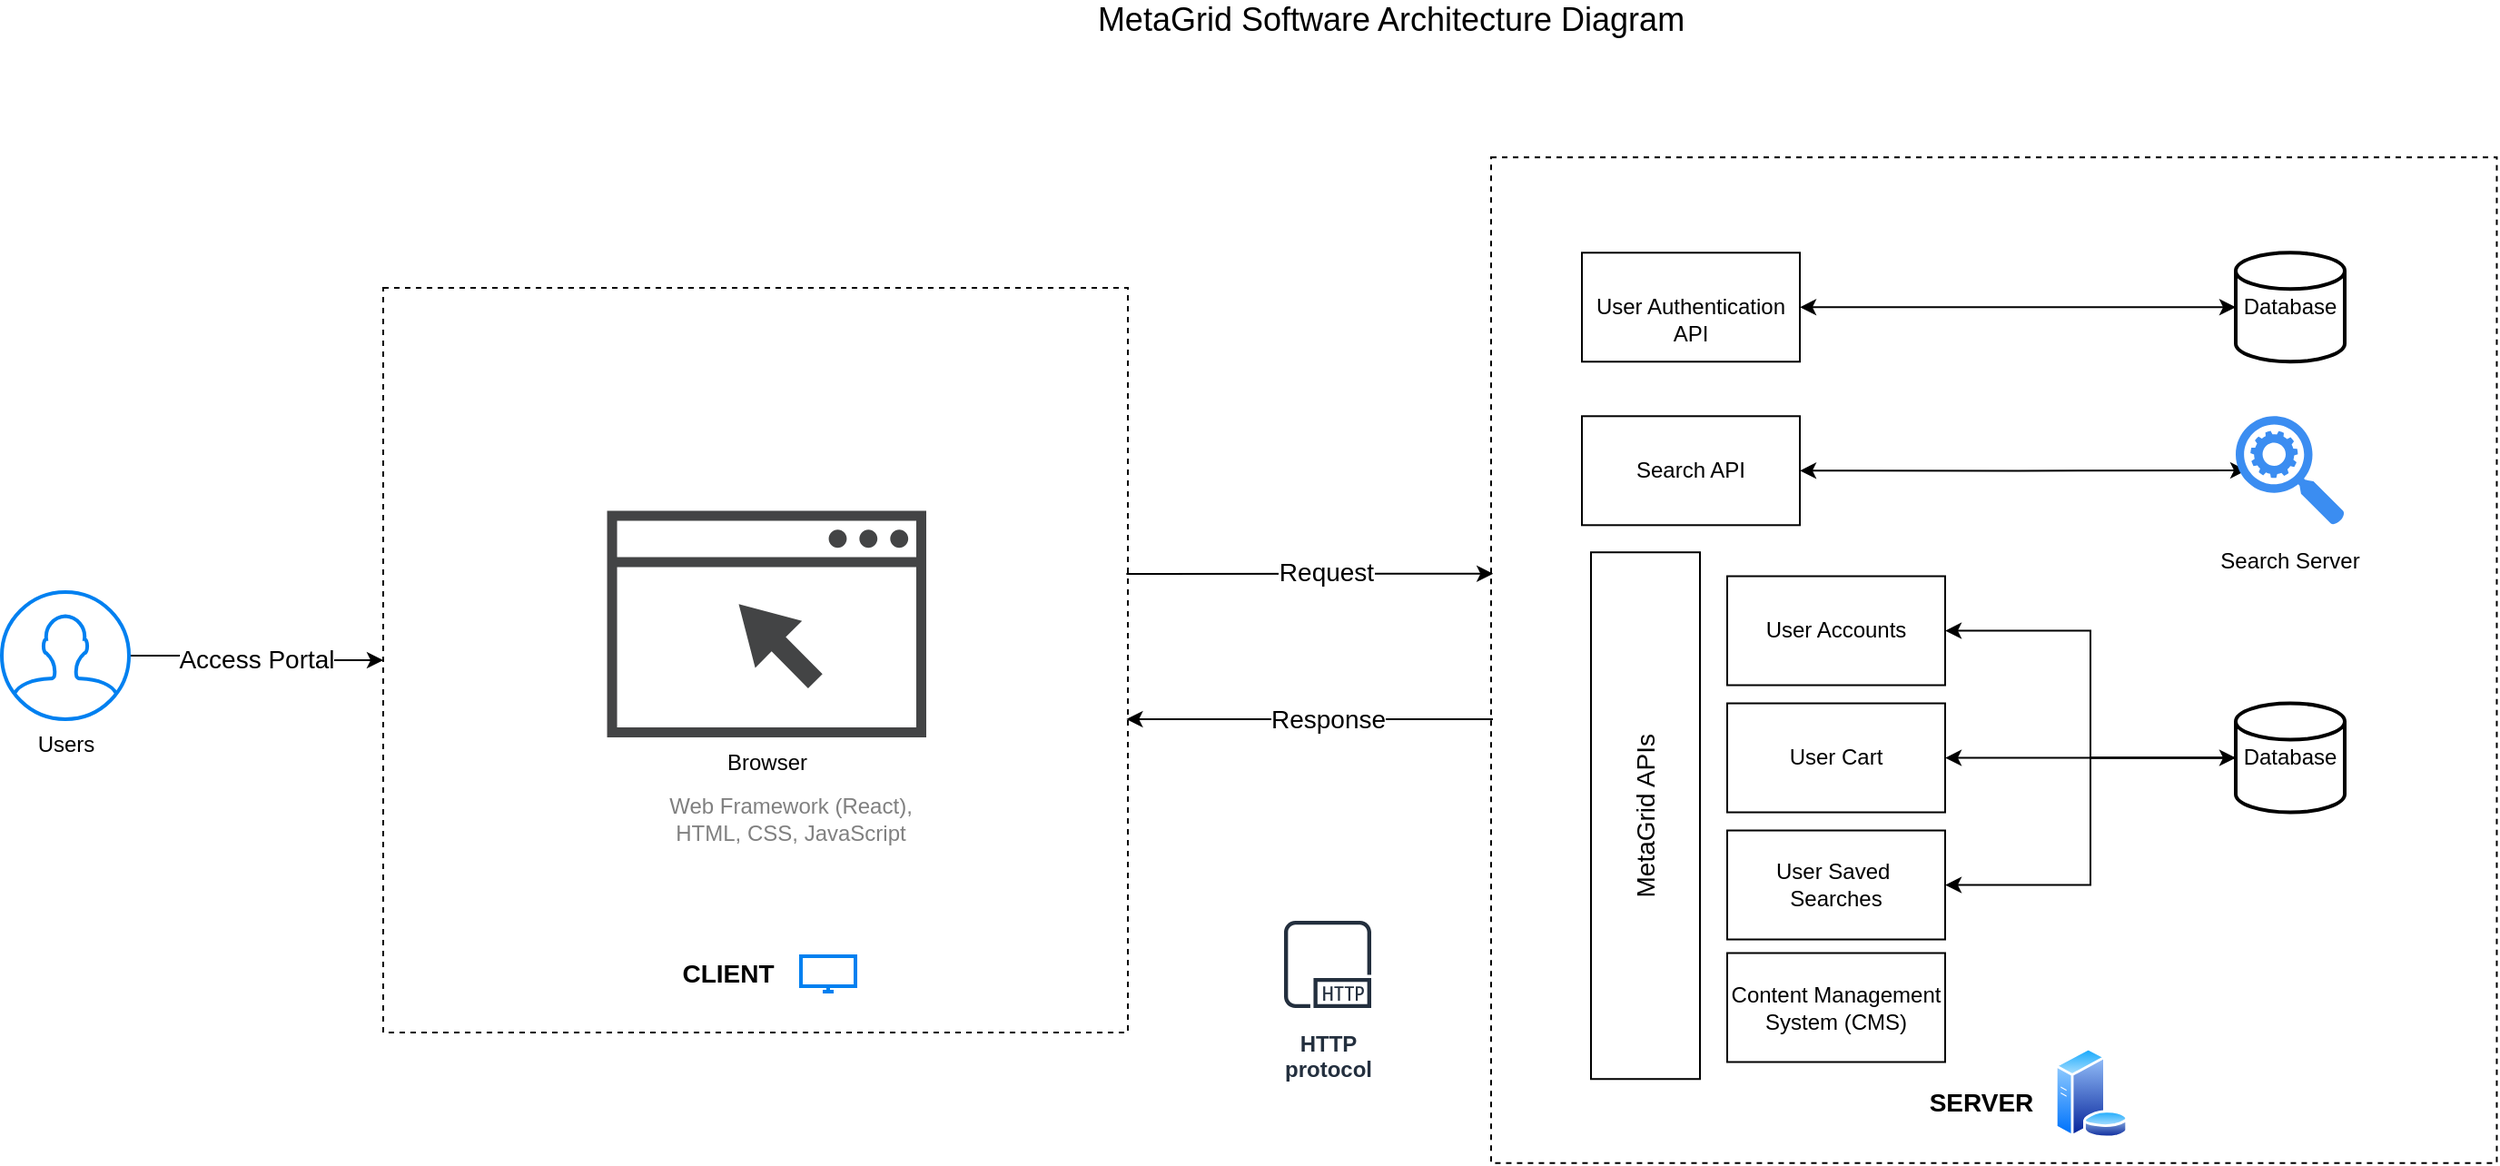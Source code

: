 <mxfile version="13.5.3" type="github">
  <diagram id="za6T8bdp1umeZhR6JhmG" name="Page-1">
    <mxGraphModel dx="4646" dy="1131" grid="1" gridSize="10" guides="1" tooltips="1" connect="1" arrows="1" fold="1" page="1" pageScale="1" pageWidth="850" pageHeight="1100" math="0" shadow="0">
      <root>
        <mxCell id="0" />
        <mxCell id="1" parent="0" />
        <mxCell id="VMkP9JMboqERa2FFUsHm-30" value="" style="whiteSpace=wrap;html=1;aspect=fixed;dashed=1;" vertex="1" parent="1">
          <mxGeometry x="-1400" y="207.51" width="410" height="410" as="geometry" />
        </mxCell>
        <mxCell id="VMkP9JMboqERa2FFUsHm-56" value="Access Portal" style="edgeStyle=orthogonalEdgeStyle;rounded=0;orthogonalLoop=1;jettySize=auto;html=1;entryX=0;entryY=0.5;entryDx=0;entryDy=0;startArrow=none;startFill=0;fontSize=14;" edge="1" parent="1" source="VMkP9JMboqERa2FFUsHm-1" target="VMkP9JMboqERa2FFUsHm-30">
          <mxGeometry relative="1" as="geometry" />
        </mxCell>
        <mxCell id="VMkP9JMboqERa2FFUsHm-1" value="Users" style="html=1;verticalLabelPosition=bottom;align=center;labelBackgroundColor=#ffffff;verticalAlign=top;strokeWidth=2;strokeColor=#0080F0;shadow=0;dashed=0;shape=mxgraph.ios7.icons.user;" vertex="1" parent="1">
          <mxGeometry x="-1610" y="375" width="70" height="70" as="geometry" />
        </mxCell>
        <mxCell id="VMkP9JMboqERa2FFUsHm-6" value="" style="whiteSpace=wrap;html=1;aspect=fixed;dashed=1;" vertex="1" parent="1">
          <mxGeometry x="-790" y="135.64" width="553.74" height="553.74" as="geometry" />
        </mxCell>
        <mxCell id="VMkP9JMboqERa2FFUsHm-18" style="edgeStyle=orthogonalEdgeStyle;rounded=0;orthogonalLoop=1;jettySize=auto;html=1;startArrow=classic;startFill=1;" edge="1" parent="1" source="VMkP9JMboqERa2FFUsHm-8" target="VMkP9JMboqERa2FFUsHm-15">
          <mxGeometry relative="1" as="geometry" />
        </mxCell>
        <mxCell id="VMkP9JMboqERa2FFUsHm-8" value="&lt;br&gt;User Authentication API" style="rounded=0;whiteSpace=wrap;html=1;" vertex="1" parent="1">
          <mxGeometry x="-740" y="188.15" width="120" height="60" as="geometry" />
        </mxCell>
        <mxCell id="VMkP9JMboqERa2FFUsHm-82" style="edgeStyle=orthogonalEdgeStyle;rounded=0;orthogonalLoop=1;jettySize=auto;html=1;exitX=1;exitY=0.5;exitDx=0;exitDy=0;entryX=0.1;entryY=0.497;entryDx=0;entryDy=0;entryPerimeter=0;startArrow=classic;startFill=1;endArrow=classic;endFill=1;fontSize=14;" edge="1" parent="1" source="VMkP9JMboqERa2FFUsHm-9" target="VMkP9JMboqERa2FFUsHm-26">
          <mxGeometry relative="1" as="geometry" />
        </mxCell>
        <mxCell id="VMkP9JMboqERa2FFUsHm-9" value="Search API" style="rounded=0;whiteSpace=wrap;html=1;" vertex="1" parent="1">
          <mxGeometry x="-740" y="278.15" width="120" height="60" as="geometry" />
        </mxCell>
        <mxCell id="VMkP9JMboqERa2FFUsHm-74" style="edgeStyle=orthogonalEdgeStyle;rounded=0;orthogonalLoop=1;jettySize=auto;html=1;exitX=1;exitY=0.5;exitDx=0;exitDy=0;entryX=0;entryY=0.5;entryDx=0;entryDy=0;entryPerimeter=0;startArrow=classic;startFill=1;endArrow=none;endFill=0;fontSize=14;" edge="1" parent="1" source="VMkP9JMboqERa2FFUsHm-10" target="VMkP9JMboqERa2FFUsHm-17">
          <mxGeometry relative="1" as="geometry" />
        </mxCell>
        <mxCell id="VMkP9JMboqERa2FFUsHm-10" value="User Accounts" style="rounded=0;whiteSpace=wrap;html=1;" vertex="1" parent="1">
          <mxGeometry x="-660" y="366.26" width="120" height="60" as="geometry" />
        </mxCell>
        <mxCell id="VMkP9JMboqERa2FFUsHm-11" value="&lt;b style=&quot;font-size: 14px;&quot;&gt;CLIENT&lt;/b&gt;" style="text;html=1;strokeColor=none;fillColor=none;align=center;verticalAlign=middle;whiteSpace=wrap;rounded=0;fontSize=14;" vertex="1" parent="1">
          <mxGeometry x="-1230" y="575" width="40" height="20" as="geometry" />
        </mxCell>
        <mxCell id="VMkP9JMboqERa2FFUsHm-12" value="&lt;b&gt;&lt;font style=&quot;font-size: 14px&quot;&gt;SERVER&lt;/font&gt;&lt;/b&gt;" style="text;html=1;strokeColor=none;fillColor=none;align=center;verticalAlign=middle;whiteSpace=wrap;rounded=0;" vertex="1" parent="1">
          <mxGeometry x="-540" y="645.64" width="40" height="20" as="geometry" />
        </mxCell>
        <mxCell id="VMkP9JMboqERa2FFUsHm-15" value="Database" style="strokeWidth=2;html=1;shape=mxgraph.flowchart.database;whiteSpace=wrap;" vertex="1" parent="1">
          <mxGeometry x="-380" y="188.15" width="60" height="60" as="geometry" />
        </mxCell>
        <mxCell id="VMkP9JMboqERa2FFUsHm-17" value="Database" style="strokeWidth=2;html=1;shape=mxgraph.flowchart.database;whiteSpace=wrap;" vertex="1" parent="1">
          <mxGeometry x="-380" y="436.26" width="60" height="60" as="geometry" />
        </mxCell>
        <mxCell id="VMkP9JMboqERa2FFUsHm-26" value="" style="html=1;aspect=fixed;strokeColor=none;shadow=0;align=center;verticalAlign=top;fillColor=#3B8DF1;shape=mxgraph.gcp2.search_api" vertex="1" parent="1">
          <mxGeometry x="-380" y="278.15" width="60" height="60" as="geometry" />
        </mxCell>
        <mxCell id="VMkP9JMboqERa2FFUsHm-27" value="Search Server" style="text;html=1;strokeColor=none;fillColor=none;align=center;verticalAlign=middle;whiteSpace=wrap;rounded=0;" vertex="1" parent="1">
          <mxGeometry x="-400" y="348.15" width="100" height="20" as="geometry" />
        </mxCell>
        <mxCell id="VMkP9JMboqERa2FFUsHm-28" value="" style="aspect=fixed;perimeter=ellipsePerimeter;html=1;align=center;shadow=0;dashed=0;spacingTop=3;image;image=img/lib/active_directory/database_server.svg;" vertex="1" parent="1">
          <mxGeometry x="-480" y="625.64" width="41" height="50" as="geometry" />
        </mxCell>
        <mxCell id="VMkP9JMboqERa2FFUsHm-31" value="" style="html=1;verticalLabelPosition=bottom;align=center;labelBackgroundColor=#ffffff;verticalAlign=top;strokeWidth=2;strokeColor=#0080F0;shadow=0;dashed=0;shape=mxgraph.ios7.icons.monitor;" vertex="1" parent="1">
          <mxGeometry x="-1170" y="575.5" width="30" height="19.5" as="geometry" />
        </mxCell>
        <mxCell id="VMkP9JMboqERa2FFUsHm-36" value="Browser" style="pointerEvents=1;shadow=0;dashed=0;html=1;strokeColor=none;fillColor=#434445;aspect=fixed;labelPosition=center;verticalLabelPosition=bottom;verticalAlign=top;align=center;outlineConnect=0;shape=mxgraph.vvd.web_browser;" vertex="1" parent="1">
          <mxGeometry x="-1276.73" y="330.23" width="175.73" height="124.77" as="geometry" />
        </mxCell>
        <mxCell id="VMkP9JMboqERa2FFUsHm-48" value="&lt;font color=&quot;#808080&quot;&gt;Web Framework (React), HTML, CSS, JavaScript&lt;/font&gt;" style="text;html=1;strokeColor=none;fillColor=none;align=center;verticalAlign=middle;whiteSpace=wrap;rounded=0;" vertex="1" parent="1">
          <mxGeometry x="-1260" y="490" width="169" height="20" as="geometry" />
        </mxCell>
        <mxCell id="VMkP9JMboqERa2FFUsHm-59" value="&lt;font style=&quot;font-size: 18px&quot;&gt;MetaGrid Software Architecture Diagram&lt;/font&gt;" style="text;html=1;strokeColor=none;fillColor=none;align=center;verticalAlign=middle;whiteSpace=wrap;rounded=0;dashed=1;fontSize=14;" vertex="1" parent="1">
          <mxGeometry x="-1140" y="50" width="590" height="20" as="geometry" />
        </mxCell>
        <mxCell id="VMkP9JMboqERa2FFUsHm-61" value="" style="endArrow=none;html=1;startArrow=classic;startFill=1;endFill=0;exitX=0.002;exitY=0.414;exitDx=0;exitDy=0;exitPerimeter=0;" edge="1" parent="1" source="VMkP9JMboqERa2FFUsHm-6">
          <mxGeometry width="50" height="50" relative="1" as="geometry">
            <mxPoint x="-790" y="365" as="sourcePoint" />
            <mxPoint x="-990.82" y="365" as="targetPoint" />
          </mxGeometry>
        </mxCell>
        <mxCell id="VMkP9JMboqERa2FFUsHm-81" value="Request" style="edgeLabel;html=1;align=center;verticalAlign=middle;resizable=0;points=[];fontSize=14;" vertex="1" connectable="0" parent="VMkP9JMboqERa2FFUsHm-61">
          <mxGeometry x="-0.088" y="-1" relative="1" as="geometry">
            <mxPoint as="offset" />
          </mxGeometry>
        </mxCell>
        <mxCell id="VMkP9JMboqERa2FFUsHm-63" value="" style="endArrow=classic;html=1;" edge="1" parent="1">
          <mxGeometry width="50" height="50" relative="1" as="geometry">
            <mxPoint x="-789" y="445" as="sourcePoint" />
            <mxPoint x="-990.82" y="445" as="targetPoint" />
          </mxGeometry>
        </mxCell>
        <mxCell id="VMkP9JMboqERa2FFUsHm-64" value="Response" style="edgeLabel;html=1;align=center;verticalAlign=middle;resizable=0;points=[];fontSize=14;" vertex="1" connectable="0" parent="VMkP9JMboqERa2FFUsHm-63">
          <mxGeometry x="0.129" y="2" relative="1" as="geometry">
            <mxPoint x="23" y="-2" as="offset" />
          </mxGeometry>
        </mxCell>
        <mxCell id="VMkP9JMboqERa2FFUsHm-68" value="&lt;b&gt;HTTP&lt;br&gt;protocol&lt;/b&gt;" style="outlineConnect=0;fontColor=#232F3E;gradientColor=none;strokeColor=#232F3E;fillColor=#ffffff;dashed=0;verticalLabelPosition=bottom;verticalAlign=top;align=center;html=1;fontSize=12;fontStyle=0;aspect=fixed;shape=mxgraph.aws4.resourceIcon;resIcon=mxgraph.aws4.http_protocol;" vertex="1" parent="1">
          <mxGeometry x="-910" y="550" width="60" height="60" as="geometry" />
        </mxCell>
        <mxCell id="VMkP9JMboqERa2FFUsHm-69" value="MetaGrid APIs" style="rounded=0;whiteSpace=wrap;html=1;strokeColor=#000000;fontSize=14;rotation=-90;" vertex="1" parent="1">
          <mxGeometry x="-850" y="468.11" width="290" height="60" as="geometry" />
        </mxCell>
        <mxCell id="VMkP9JMboqERa2FFUsHm-75" style="edgeStyle=orthogonalEdgeStyle;rounded=0;orthogonalLoop=1;jettySize=auto;html=1;exitX=1;exitY=0.5;exitDx=0;exitDy=0;entryX=0;entryY=0.5;entryDx=0;entryDy=0;entryPerimeter=0;startArrow=classic;startFill=1;endArrow=none;endFill=0;fontSize=14;" edge="1" parent="1" source="VMkP9JMboqERa2FFUsHm-70" target="VMkP9JMboqERa2FFUsHm-17">
          <mxGeometry relative="1" as="geometry" />
        </mxCell>
        <mxCell id="VMkP9JMboqERa2FFUsHm-70" value="User Cart" style="rounded=0;whiteSpace=wrap;html=1;" vertex="1" parent="1">
          <mxGeometry x="-660" y="436.26" width="120" height="60" as="geometry" />
        </mxCell>
        <mxCell id="VMkP9JMboqERa2FFUsHm-78" style="edgeStyle=orthogonalEdgeStyle;rounded=0;orthogonalLoop=1;jettySize=auto;html=1;exitX=1;exitY=0.5;exitDx=0;exitDy=0;entryX=0;entryY=0.5;entryDx=0;entryDy=0;entryPerimeter=0;startArrow=classic;startFill=1;endArrow=classic;endFill=1;fontSize=14;" edge="1" parent="1" source="VMkP9JMboqERa2FFUsHm-71" target="VMkP9JMboqERa2FFUsHm-17">
          <mxGeometry relative="1" as="geometry" />
        </mxCell>
        <mxCell id="VMkP9JMboqERa2FFUsHm-71" value="User Saved&amp;nbsp; Searches" style="rounded=0;whiteSpace=wrap;html=1;" vertex="1" parent="1">
          <mxGeometry x="-660" y="506.26" width="120" height="60" as="geometry" />
        </mxCell>
        <mxCell id="VMkP9JMboqERa2FFUsHm-83" value="Content Management System (CMS)" style="rounded=0;whiteSpace=wrap;html=1;" vertex="1" parent="1">
          <mxGeometry x="-660" y="573.75" width="120" height="60" as="geometry" />
        </mxCell>
      </root>
    </mxGraphModel>
  </diagram>
</mxfile>
